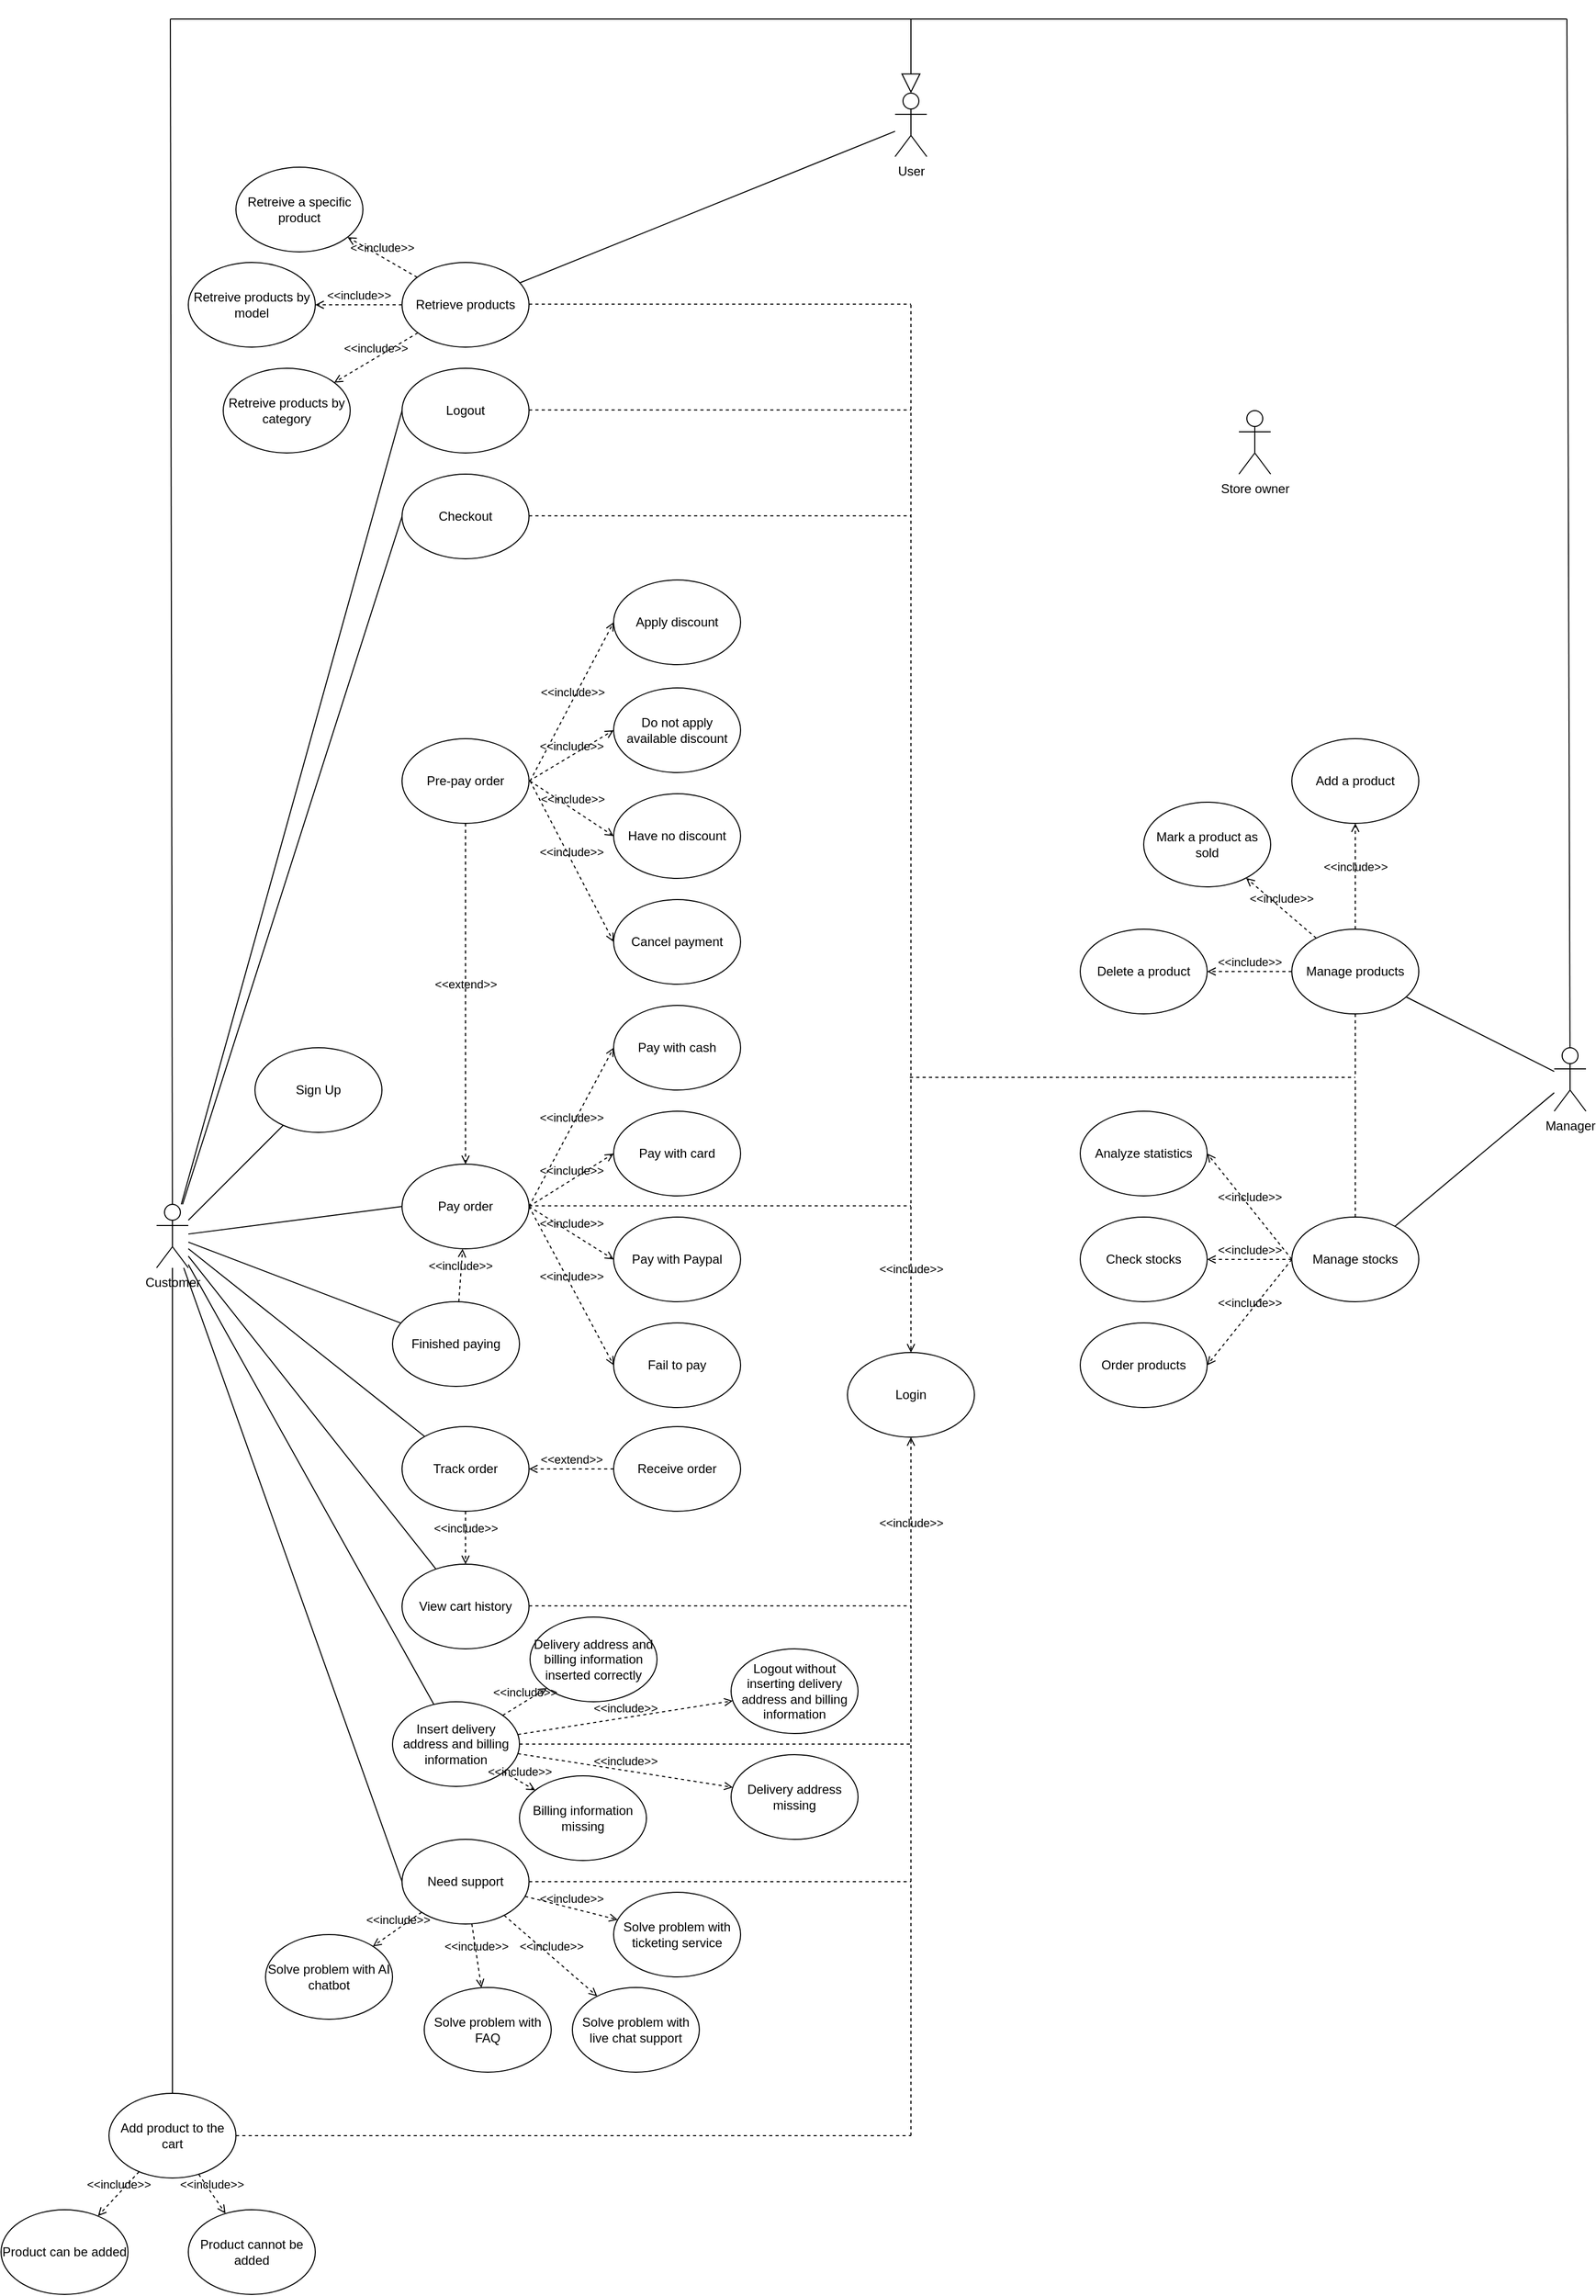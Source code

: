 <mxfile version="24.3.1" type="device">
  <diagram name="Page-1" id="9_ezQ-8PyBTOcKuJSImN">
    <mxGraphModel dx="4148" dy="2386" grid="1" gridSize="10" guides="1" tooltips="1" connect="1" arrows="1" fold="1" page="1" pageScale="1" pageWidth="2339" pageHeight="3300" math="0" shadow="0">
      <root>
        <mxCell id="0" />
        <mxCell id="1" parent="0" />
        <mxCell id="UWHFbUcx-mKo2Qwje1_L-1" value="Pay order" style="ellipse;whiteSpace=wrap;html=1;" parent="1" vertex="1">
          <mxGeometry x="519" y="1882" width="120" height="80" as="geometry" />
        </mxCell>
        <mxCell id="UWHFbUcx-mKo2Qwje1_L-2" value="Pay with card" style="ellipse;whiteSpace=wrap;html=1;" parent="1" vertex="1">
          <mxGeometry x="719" y="1832" width="120" height="80" as="geometry" />
        </mxCell>
        <mxCell id="UWHFbUcx-mKo2Qwje1_L-3" value="Pay with Paypal" style="ellipse;whiteSpace=wrap;html=1;" parent="1" vertex="1">
          <mxGeometry x="719" y="1932" width="120" height="80" as="geometry" />
        </mxCell>
        <mxCell id="UWHFbUcx-mKo2Qwje1_L-4" value="Pay with cash" style="ellipse;whiteSpace=wrap;html=1;" parent="1" vertex="1">
          <mxGeometry x="719" y="1732" width="120" height="80" as="geometry" />
        </mxCell>
        <mxCell id="UWHFbUcx-mKo2Qwje1_L-5" value="Fail to pay" style="ellipse;whiteSpace=wrap;html=1;" parent="1" vertex="1">
          <mxGeometry x="719" y="2032" width="120" height="80" as="geometry" />
        </mxCell>
        <mxCell id="UWHFbUcx-mKo2Qwje1_L-6" value="&amp;lt;&amp;lt;include&amp;gt;&amp;gt;" style="html=1;verticalAlign=bottom;labelBackgroundColor=none;endArrow=open;endFill=0;dashed=1;rounded=0;exitX=1;exitY=0.5;exitDx=0;exitDy=0;entryX=0;entryY=0.5;entryDx=0;entryDy=0;" parent="1" source="UWHFbUcx-mKo2Qwje1_L-1" target="UWHFbUcx-mKo2Qwje1_L-4" edge="1">
          <mxGeometry width="160" relative="1" as="geometry">
            <mxPoint x="649" y="1921.5" as="sourcePoint" />
            <mxPoint x="809" y="1921.5" as="targetPoint" />
          </mxGeometry>
        </mxCell>
        <mxCell id="UWHFbUcx-mKo2Qwje1_L-7" value="&amp;lt;&amp;lt;include&amp;gt;&amp;gt;" style="html=1;verticalAlign=bottom;labelBackgroundColor=none;endArrow=open;endFill=0;dashed=1;rounded=0;exitX=1;exitY=0.5;exitDx=0;exitDy=0;entryX=0;entryY=0.5;entryDx=0;entryDy=0;" parent="1" source="UWHFbUcx-mKo2Qwje1_L-1" target="UWHFbUcx-mKo2Qwje1_L-2" edge="1">
          <mxGeometry width="160" relative="1" as="geometry">
            <mxPoint x="649" y="1932" as="sourcePoint" />
            <mxPoint x="729" y="1782" as="targetPoint" />
          </mxGeometry>
        </mxCell>
        <mxCell id="UWHFbUcx-mKo2Qwje1_L-8" value="&amp;lt;&amp;lt;include&amp;gt;&amp;gt;" style="html=1;verticalAlign=bottom;labelBackgroundColor=none;endArrow=open;endFill=0;dashed=1;rounded=0;entryX=0;entryY=0.5;entryDx=0;entryDy=0;" parent="1" target="UWHFbUcx-mKo2Qwje1_L-3" edge="1">
          <mxGeometry width="160" relative="1" as="geometry">
            <mxPoint x="639" y="1922" as="sourcePoint" />
            <mxPoint x="739" y="1792" as="targetPoint" />
          </mxGeometry>
        </mxCell>
        <mxCell id="UWHFbUcx-mKo2Qwje1_L-9" value="&amp;lt;&amp;lt;include&amp;gt;&amp;gt;" style="html=1;verticalAlign=bottom;labelBackgroundColor=none;endArrow=open;endFill=0;dashed=1;rounded=0;exitX=1;exitY=0.5;exitDx=0;exitDy=0;entryX=0;entryY=0.5;entryDx=0;entryDy=0;" parent="1" source="UWHFbUcx-mKo2Qwje1_L-1" target="UWHFbUcx-mKo2Qwje1_L-5" edge="1">
          <mxGeometry width="160" relative="1" as="geometry">
            <mxPoint x="669" y="1952" as="sourcePoint" />
            <mxPoint x="749" y="1802" as="targetPoint" />
          </mxGeometry>
        </mxCell>
        <mxCell id="UWHFbUcx-mKo2Qwje1_L-10" value="Pre-pay order" style="ellipse;whiteSpace=wrap;html=1;" parent="1" vertex="1">
          <mxGeometry x="519" y="1480" width="120" height="80" as="geometry" />
        </mxCell>
        <mxCell id="UWHFbUcx-mKo2Qwje1_L-11" value="Have no discount&lt;span style=&quot;color: rgba(0, 0, 0, 0); font-family: monospace; font-size: 0px; text-align: start; text-wrap: nowrap;&quot;&gt;%3CmxGraphModel%3E%3Croot%3E%3CmxCell%20id%3D%220%22%2F%3E%3CmxCell%20id%3D%221%22%20parent%3D%220%22%2F%3E%3CmxCell%20id%3D%222%22%20value%3D%22%26amp%3Blt%3B%26amp%3Blt%3Binclude%26amp%3Bgt%3B%26amp%3Bgt%3B%22%20style%3D%22html%3D1%3BverticalAlign%3Dbottom%3BlabelBackgroundColor%3Dnone%3BendArrow%3Dopen%3BendFill%3D0%3Bdashed%3D1%3Brounded%3D0%3BexitX%3D1%3BexitY%3D0.5%3BexitDx%3D0%3BexitDy%3D0%3BentryX%3D0%3BentryY%3D0.5%3BentryDx%3D0%3BentryDy%3D0%3B%22%20edge%3D%221%22%20parent%3D%221%22%3E%3CmxGeometry%20width%3D%22160%22%20relative%3D%221%22%20as%3D%22geometry%22%3E%3CmxPoint%20x%3D%22520%22%20y%3D%22560%22%20as%3D%22sourcePoint%22%2F%3E%3CmxPoint%20x%3D%22600%22%20y%3D%22410%22%20as%3D%22targetPoint%22%2F%3E%3C%2FmxGeometry%3E%3C%2FmxCell%3E%3C%2Froot%3E%3C%2FmxGraphModel%3E&lt;/span&gt;" style="ellipse;whiteSpace=wrap;html=1;" parent="1" vertex="1">
          <mxGeometry x="719" y="1532" width="120" height="80" as="geometry" />
        </mxCell>
        <mxCell id="UWHFbUcx-mKo2Qwje1_L-12" value="Do not apply available discount&lt;span style=&quot;color: rgba(0, 0, 0, 0); font-family: monospace; font-size: 0px; text-align: start; text-wrap: nowrap;&quot;&gt;%3CmxGraphModel%3E%3Croot%3E%3CmxCell%20id%3D%220%22%2F%3E%3CmxCell%20id%3D%221%22%20parent%3D%220%22%2F%3E%3CmxCell%20id%3D%222%22%20value%3D%22Have%20no%20discount%26lt%3Bspan%20style%3D%26quot%3Bcolor%3A%20rgba(0%2C%200%2C%200%2C%200)%3B%20font-family%3A%20monospace%3B%20font-size%3A%200px%3B%20text-align%3A%20start%3B%20text-wrap%3A%20nowrap%3B%26quot%3B%26gt%3B%253CmxGraphModel%253E%253Croot%253E%253CmxCell%2520id%253D%25220%2522%252F%253E%253CmxCell%2520id%253D%25221%2522%2520parent%253D%25220%2522%252F%253E%253CmxCell%2520id%253D%25222%2522%2520value%253D%2522%2526amp%253Blt%253B%2526amp%253Blt%253Binclude%2526amp%253Bgt%253B%2526amp%253Bgt%253B%2522%2520style%253D%2522html%253D1%253BverticalAlign%253Dbottom%253BlabelBackgroundColor%253Dnone%253BendArrow%253Dopen%253BendFill%253D0%253Bdashed%253D1%253Brounded%253D0%253BexitX%253D1%253BexitY%253D0.5%253BexitDx%253D0%253BexitDy%253D0%253BentryX%253D0%253BentryY%253D0.5%253BentryDx%253D0%253BentryDy%253D0%253B%2522%2520edge%253D%25221%2522%2520parent%253D%25221%2522%253E%253CmxGeometry%2520width%253D%2522160%2522%2520relative%253D%25221%2522%2520as%253D%2522geometry%2522%253E%253CmxPoint%2520x%253D%2522520%2522%2520y%253D%2522560%2522%2520as%253D%2522sourcePoint%2522%252F%253E%253CmxPoint%2520x%253D%2522600%2522%2520y%253D%2522410%2522%2520as%253D%2522targetPoint%2522%252F%253E%253C%252FmxGeometry%253E%253C%252FmxCell%253E%253C%252Froot%253E%253C%252FmxGraphModel%253E%26lt%3B%2Fspan%26gt%3B%22%20style%3D%22ellipse%3BwhiteSpace%3Dwrap%3Bhtml%3D1%3B%22%20vertex%3D%221%22%20parent%3D%221%22%3E%3CmxGeometry%20x%3D%22479%22%20y%3D%22240%22%20width%3D%22120%22%20height%3D%2280%22%20as%3D%22geometry%22%2F%3E%3C%2FmxCell%3E%3C%2Froot%3E%3C%2FmxGraphModel%3E&lt;/span&gt;" style="ellipse;whiteSpace=wrap;html=1;" parent="1" vertex="1">
          <mxGeometry x="719" y="1432" width="120" height="80" as="geometry" />
        </mxCell>
        <mxCell id="UWHFbUcx-mKo2Qwje1_L-13" value="Apply discount" style="ellipse;whiteSpace=wrap;html=1;" parent="1" vertex="1">
          <mxGeometry x="719" y="1330" width="120" height="80" as="geometry" />
        </mxCell>
        <mxCell id="UWHFbUcx-mKo2Qwje1_L-14" value="Cancel&lt;span style=&quot;background-color: initial;&quot;&gt;&amp;nbsp;payment&lt;/span&gt;" style="ellipse;whiteSpace=wrap;html=1;" parent="1" vertex="1">
          <mxGeometry x="719" y="1632" width="120" height="80" as="geometry" />
        </mxCell>
        <mxCell id="UWHFbUcx-mKo2Qwje1_L-15" value="&amp;lt;&amp;lt;include&amp;gt;&amp;gt;" style="html=1;verticalAlign=bottom;labelBackgroundColor=none;endArrow=open;endFill=0;dashed=1;rounded=0;entryX=0;entryY=0.5;entryDx=0;entryDy=0;" parent="1" target="UWHFbUcx-mKo2Qwje1_L-13" edge="1">
          <mxGeometry width="160" relative="1" as="geometry">
            <mxPoint x="640" y="1520" as="sourcePoint" />
            <mxPoint x="770" y="1470" as="targetPoint" />
          </mxGeometry>
        </mxCell>
        <mxCell id="UWHFbUcx-mKo2Qwje1_L-16" value="&amp;lt;&amp;lt;include&amp;gt;&amp;gt;" style="html=1;verticalAlign=bottom;labelBackgroundColor=none;endArrow=open;endFill=0;dashed=1;rounded=0;exitX=1;exitY=0.5;exitDx=0;exitDy=0;entryX=0;entryY=0.5;entryDx=0;entryDy=0;" parent="1" source="UWHFbUcx-mKo2Qwje1_L-10" target="UWHFbUcx-mKo2Qwje1_L-12" edge="1">
          <mxGeometry width="160" relative="1" as="geometry">
            <mxPoint x="659" y="1942" as="sourcePoint" />
            <mxPoint x="739" y="1792" as="targetPoint" />
          </mxGeometry>
        </mxCell>
        <mxCell id="UWHFbUcx-mKo2Qwje1_L-17" value="&amp;lt;&amp;lt;include&amp;gt;&amp;gt;" style="html=1;verticalAlign=bottom;labelBackgroundColor=none;endArrow=open;endFill=0;dashed=1;rounded=0;entryX=0;entryY=0.5;entryDx=0;entryDy=0;" parent="1" target="UWHFbUcx-mKo2Qwje1_L-11" edge="1">
          <mxGeometry width="160" relative="1" as="geometry">
            <mxPoint x="640" y="1520" as="sourcePoint" />
            <mxPoint x="729" y="1482" as="targetPoint" />
          </mxGeometry>
        </mxCell>
        <mxCell id="UWHFbUcx-mKo2Qwje1_L-18" value="&amp;lt;&amp;lt;include&amp;gt;&amp;gt;" style="html=1;verticalAlign=bottom;labelBackgroundColor=none;endArrow=open;endFill=0;dashed=1;rounded=0;entryX=0;entryY=0.5;entryDx=0;entryDy=0;" parent="1" target="UWHFbUcx-mKo2Qwje1_L-14" edge="1">
          <mxGeometry width="160" relative="1" as="geometry">
            <mxPoint x="640" y="1520" as="sourcePoint" />
            <mxPoint x="739" y="1492" as="targetPoint" />
          </mxGeometry>
        </mxCell>
        <mxCell id="UWHFbUcx-mKo2Qwje1_L-19" value="&amp;lt;&amp;lt;extend&amp;gt;&amp;gt;" style="html=1;verticalAlign=bottom;labelBackgroundColor=none;endArrow=open;endFill=0;dashed=1;rounded=0;exitX=0.5;exitY=1;exitDx=0;exitDy=0;entryX=0.5;entryY=0;entryDx=0;entryDy=0;" parent="1" source="UWHFbUcx-mKo2Qwje1_L-10" target="UWHFbUcx-mKo2Qwje1_L-1" edge="1">
          <mxGeometry width="160" relative="1" as="geometry">
            <mxPoint x="560" y="1640" as="sourcePoint" />
            <mxPoint x="720" y="1640" as="targetPoint" />
          </mxGeometry>
        </mxCell>
        <mxCell id="UWHFbUcx-mKo2Qwje1_L-20" value="Track order" style="ellipse;whiteSpace=wrap;html=1;" parent="1" vertex="1">
          <mxGeometry x="519" y="2130" width="120" height="80" as="geometry" />
        </mxCell>
        <mxCell id="UWHFbUcx-mKo2Qwje1_L-21" value="Receive order" style="ellipse;whiteSpace=wrap;html=1;" parent="1" vertex="1">
          <mxGeometry x="719" y="2130" width="120" height="80" as="geometry" />
        </mxCell>
        <mxCell id="UWHFbUcx-mKo2Qwje1_L-22" value="&amp;lt;&amp;lt;extend&amp;gt;&amp;gt;" style="html=1;verticalAlign=bottom;labelBackgroundColor=none;endArrow=open;endFill=0;dashed=1;rounded=0;entryX=1;entryY=0.5;entryDx=0;entryDy=0;exitX=0;exitY=0.5;exitDx=0;exitDy=0;" parent="1" source="UWHFbUcx-mKo2Qwje1_L-21" target="UWHFbUcx-mKo2Qwje1_L-20" edge="1">
          <mxGeometry width="160" relative="1" as="geometry">
            <mxPoint x="660" y="2000" as="sourcePoint" />
            <mxPoint x="589" y="1892" as="targetPoint" />
          </mxGeometry>
        </mxCell>
        <mxCell id="UWHFbUcx-mKo2Qwje1_L-23" value="Solve problem with FAQ" style="ellipse;whiteSpace=wrap;html=1;" parent="1" vertex="1">
          <mxGeometry x="540" y="2660" width="120" height="80" as="geometry" />
        </mxCell>
        <mxCell id="UWHFbUcx-mKo2Qwje1_L-24" value="Solve problem with AI chatbot" style="ellipse;whiteSpace=wrap;html=1;" parent="1" vertex="1">
          <mxGeometry x="390" y="2610" width="120" height="80" as="geometry" />
        </mxCell>
        <mxCell id="UWHFbUcx-mKo2Qwje1_L-25" value="Solve problem with ticketing service" style="ellipse;whiteSpace=wrap;html=1;" parent="1" vertex="1">
          <mxGeometry x="719" y="2570" width="120" height="80" as="geometry" />
        </mxCell>
        <mxCell id="UWHFbUcx-mKo2Qwje1_L-26" value="Solve problem with live chat support" style="ellipse;whiteSpace=wrap;html=1;" parent="1" vertex="1">
          <mxGeometry x="680" y="2660" width="120" height="80" as="geometry" />
        </mxCell>
        <mxCell id="UWHFbUcx-mKo2Qwje1_L-27" value="Need support" style="ellipse;whiteSpace=wrap;html=1;" parent="1" vertex="1">
          <mxGeometry x="519" y="2520" width="120" height="80" as="geometry" />
        </mxCell>
        <mxCell id="UWHFbUcx-mKo2Qwje1_L-28" value="&amp;lt;&amp;lt;include&amp;gt;&amp;gt;" style="html=1;verticalAlign=bottom;labelBackgroundColor=none;endArrow=open;endFill=0;dashed=1;rounded=0;" parent="1" source="UWHFbUcx-mKo2Qwje1_L-27" target="UWHFbUcx-mKo2Qwje1_L-23" edge="1">
          <mxGeometry width="160" relative="1" as="geometry">
            <mxPoint x="649" y="2062" as="sourcePoint" />
            <mxPoint x="729" y="2212" as="targetPoint" />
          </mxGeometry>
        </mxCell>
        <mxCell id="UWHFbUcx-mKo2Qwje1_L-29" value="&amp;lt;&amp;lt;include&amp;gt;&amp;gt;" style="html=1;verticalAlign=bottom;labelBackgroundColor=none;endArrow=open;endFill=0;dashed=1;rounded=0;" parent="1" source="UWHFbUcx-mKo2Qwje1_L-27" target="UWHFbUcx-mKo2Qwje1_L-24" edge="1">
          <mxGeometry width="160" relative="1" as="geometry">
            <mxPoint x="649" y="2570" as="sourcePoint" />
            <mxPoint x="729" y="2410" as="targetPoint" />
          </mxGeometry>
        </mxCell>
        <mxCell id="UWHFbUcx-mKo2Qwje1_L-30" value="&amp;lt;&amp;lt;include&amp;gt;&amp;gt;" style="html=1;verticalAlign=bottom;labelBackgroundColor=none;endArrow=open;endFill=0;dashed=1;rounded=0;" parent="1" target="UWHFbUcx-mKo2Qwje1_L-25" edge="1" source="UWHFbUcx-mKo2Qwje1_L-27">
          <mxGeometry width="160" relative="1" as="geometry">
            <mxPoint x="640" y="2560" as="sourcePoint" />
            <mxPoint x="739" y="2420" as="targetPoint" />
          </mxGeometry>
        </mxCell>
        <mxCell id="UWHFbUcx-mKo2Qwje1_L-31" value="&amp;lt;&amp;lt;include&amp;gt;&amp;gt;" style="html=1;verticalAlign=bottom;labelBackgroundColor=none;endArrow=open;endFill=0;dashed=1;rounded=0;" parent="1" target="UWHFbUcx-mKo2Qwje1_L-26" edge="1" source="UWHFbUcx-mKo2Qwje1_L-27">
          <mxGeometry width="160" relative="1" as="geometry">
            <mxPoint x="640" y="2560" as="sourcePoint" />
            <mxPoint x="729" y="2610" as="targetPoint" />
          </mxGeometry>
        </mxCell>
        <mxCell id="UWHFbUcx-mKo2Qwje1_L-32" value="Check stocks" style="ellipse;whiteSpace=wrap;html=1;" parent="1" vertex="1">
          <mxGeometry x="1160" y="1932" width="120" height="80" as="geometry" />
        </mxCell>
        <mxCell id="UWHFbUcx-mKo2Qwje1_L-33" value="Analyze statistics" style="ellipse;whiteSpace=wrap;html=1;" parent="1" vertex="1">
          <mxGeometry x="1160" y="1832" width="120" height="80" as="geometry" />
        </mxCell>
        <mxCell id="UWHFbUcx-mKo2Qwje1_L-34" value="Order products" style="ellipse;whiteSpace=wrap;html=1;" parent="1" vertex="1">
          <mxGeometry x="1160" y="2032" width="120" height="80" as="geometry" />
        </mxCell>
        <mxCell id="UWHFbUcx-mKo2Qwje1_L-35" value="Manage stocks" style="ellipse;whiteSpace=wrap;html=1;" parent="1" vertex="1">
          <mxGeometry x="1360" y="1932" width="120" height="80" as="geometry" />
        </mxCell>
        <mxCell id="UWHFbUcx-mKo2Qwje1_L-36" value="&amp;lt;&amp;lt;include&amp;gt;&amp;gt;" style="html=1;verticalAlign=bottom;labelBackgroundColor=none;endArrow=open;endFill=0;dashed=1;rounded=0;exitX=0;exitY=0.5;exitDx=0;exitDy=0;entryX=1;entryY=0.5;entryDx=0;entryDy=0;" parent="1" source="UWHFbUcx-mKo2Qwje1_L-35" target="UWHFbUcx-mKo2Qwje1_L-33" edge="1">
          <mxGeometry width="160" relative="1" as="geometry">
            <mxPoint x="1270" y="2000" as="sourcePoint" />
            <mxPoint x="1350" y="1850" as="targetPoint" />
          </mxGeometry>
        </mxCell>
        <mxCell id="UWHFbUcx-mKo2Qwje1_L-37" value="&amp;lt;&amp;lt;include&amp;gt;&amp;gt;" style="html=1;verticalAlign=bottom;labelBackgroundColor=none;endArrow=open;endFill=0;dashed=1;rounded=0;exitX=0;exitY=0.5;exitDx=0;exitDy=0;entryX=1;entryY=0.5;entryDx=0;entryDy=0;" parent="1" source="UWHFbUcx-mKo2Qwje1_L-35" target="UWHFbUcx-mKo2Qwje1_L-32" edge="1">
          <mxGeometry width="160" relative="1" as="geometry">
            <mxPoint x="1370" y="1982" as="sourcePoint" />
            <mxPoint x="1290" y="1882" as="targetPoint" />
          </mxGeometry>
        </mxCell>
        <mxCell id="UWHFbUcx-mKo2Qwje1_L-38" value="&amp;lt;&amp;lt;include&amp;gt;&amp;gt;" style="html=1;verticalAlign=bottom;labelBackgroundColor=none;endArrow=open;endFill=0;dashed=1;rounded=0;exitX=0;exitY=0.5;exitDx=0;exitDy=0;entryX=1;entryY=0.5;entryDx=0;entryDy=0;" parent="1" source="UWHFbUcx-mKo2Qwje1_L-35" target="UWHFbUcx-mKo2Qwje1_L-34" edge="1">
          <mxGeometry width="160" relative="1" as="geometry">
            <mxPoint x="1380" y="1992" as="sourcePoint" />
            <mxPoint x="1300" y="1892" as="targetPoint" />
          </mxGeometry>
        </mxCell>
        <mxCell id="UWHFbUcx-mKo2Qwje1_L-39" value="Manager" style="shape=umlActor;verticalLabelPosition=bottom;verticalAlign=top;html=1;outlineConnect=0;" parent="1" vertex="1">
          <mxGeometry x="1608" y="1772" width="30" height="60" as="geometry" />
        </mxCell>
        <mxCell id="UWHFbUcx-mKo2Qwje1_L-40" value="Customer" style="shape=umlActor;verticalLabelPosition=bottom;verticalAlign=top;html=1;outlineConnect=0;shadow=0;" parent="1" vertex="1">
          <mxGeometry x="287" y="1920" width="30" height="60" as="geometry" />
        </mxCell>
        <mxCell id="UWHFbUcx-mKo2Qwje1_L-41" value="" style="endArrow=none;html=1;rounded=0;" parent="1" source="UWHFbUcx-mKo2Qwje1_L-35" target="UWHFbUcx-mKo2Qwje1_L-39" edge="1">
          <mxGeometry width="50" height="50" relative="1" as="geometry">
            <mxPoint x="1410" y="2082" as="sourcePoint" />
            <mxPoint x="1460" y="2032" as="targetPoint" />
          </mxGeometry>
        </mxCell>
        <mxCell id="UWHFbUcx-mKo2Qwje1_L-42" value="" style="endArrow=none;html=1;rounded=0;entryX=0;entryY=0.5;entryDx=0;entryDy=0;" parent="1" source="UWHFbUcx-mKo2Qwje1_L-40" target="UWHFbUcx-mKo2Qwje1_L-1" edge="1">
          <mxGeometry width="50" height="50" relative="1" as="geometry">
            <mxPoint x="460" y="1910" as="sourcePoint" />
            <mxPoint x="510" y="1860" as="targetPoint" />
          </mxGeometry>
        </mxCell>
        <mxCell id="UWHFbUcx-mKo2Qwje1_L-43" value="" style="endArrow=none;html=1;rounded=0;" parent="1" source="UWHFbUcx-mKo2Qwje1_L-40" target="UWHFbUcx-mKo2Qwje1_L-20" edge="1">
          <mxGeometry width="50" height="50" relative="1" as="geometry">
            <mxPoint x="440" y="1960" as="sourcePoint" />
            <mxPoint x="529" y="1932" as="targetPoint" />
          </mxGeometry>
        </mxCell>
        <mxCell id="UWHFbUcx-mKo2Qwje1_L-44" value="" style="endArrow=none;html=1;rounded=0;entryX=0;entryY=0.5;entryDx=0;entryDy=0;" parent="1" source="UWHFbUcx-mKo2Qwje1_L-40" target="UWHFbUcx-mKo2Qwje1_L-27" edge="1">
          <mxGeometry width="50" height="50" relative="1" as="geometry">
            <mxPoint x="460" y="1982" as="sourcePoint" />
            <mxPoint x="520" y="2320" as="targetPoint" />
          </mxGeometry>
        </mxCell>
        <mxCell id="Nc28VD-SjW-t2XOiy1G4-1" value="Logout" style="ellipse;whiteSpace=wrap;html=1;" parent="1" vertex="1">
          <mxGeometry x="519" y="1130" width="120" height="80" as="geometry" />
        </mxCell>
        <mxCell id="Nc28VD-SjW-t2XOiy1G4-2" value="Sign Up" style="ellipse;whiteSpace=wrap;html=1;" parent="1" vertex="1">
          <mxGeometry x="380" y="1772" width="120" height="80" as="geometry" />
        </mxCell>
        <mxCell id="Nc28VD-SjW-t2XOiy1G4-3" value="View cart&amp;nbsp;&lt;span style=&quot;background-color: initial;&quot;&gt;history&lt;/span&gt;" style="ellipse;whiteSpace=wrap;html=1;" parent="1" vertex="1">
          <mxGeometry x="519" y="2260" width="120" height="80" as="geometry" />
        </mxCell>
        <mxCell id="Nc28VD-SjW-t2XOiy1G4-4" value="Checkout" style="ellipse;whiteSpace=wrap;html=1;" parent="1" vertex="1">
          <mxGeometry x="519" y="1230" width="120" height="80" as="geometry" />
        </mxCell>
        <mxCell id="Nc28VD-SjW-t2XOiy1G4-5" value="Login" style="ellipse;whiteSpace=wrap;html=1;" parent="1" vertex="1">
          <mxGeometry x="940" y="2060" width="120" height="80" as="geometry" />
        </mxCell>
        <mxCell id="Nc28VD-SjW-t2XOiy1G4-7" value="Retrieve products" style="ellipse;whiteSpace=wrap;html=1;" parent="1" vertex="1">
          <mxGeometry x="519" y="1030" width="120" height="80" as="geometry" />
        </mxCell>
        <mxCell id="Nc28VD-SjW-t2XOiy1G4-9" value="&amp;lt;&amp;lt;include&amp;gt;&amp;gt;" style="html=1;verticalAlign=bottom;labelBackgroundColor=none;endArrow=open;endFill=0;dashed=1;rounded=0;exitX=0.5;exitY=1;exitDx=0;exitDy=0;entryX=0.5;entryY=0;entryDx=0;entryDy=0;" parent="1" source="UWHFbUcx-mKo2Qwje1_L-20" target="Nc28VD-SjW-t2XOiy1G4-3" edge="1">
          <mxGeometry width="160" relative="1" as="geometry">
            <mxPoint x="649" y="2225" as="sourcePoint" />
            <mxPoint x="729" y="2375" as="targetPoint" />
          </mxGeometry>
        </mxCell>
        <mxCell id="Nc28VD-SjW-t2XOiy1G4-10" value="" style="endArrow=none;html=1;rounded=0;" parent="1" target="Nc28VD-SjW-t2XOiy1G4-3" edge="1" source="UWHFbUcx-mKo2Qwje1_L-40">
          <mxGeometry width="50" height="50" relative="1" as="geometry">
            <mxPoint x="390" y="1960" as="sourcePoint" />
            <mxPoint x="529" y="2570" as="targetPoint" />
          </mxGeometry>
        </mxCell>
        <mxCell id="Nc28VD-SjW-t2XOiy1G4-12" value="" style="endArrow=none;dashed=1;html=1;rounded=0;exitX=1;exitY=0.5;exitDx=0;exitDy=0;" parent="1" edge="1">
          <mxGeometry width="50" height="50" relative="1" as="geometry">
            <mxPoint x="639" y="1069.38" as="sourcePoint" />
            <mxPoint x="1000" y="1069.38" as="targetPoint" />
          </mxGeometry>
        </mxCell>
        <mxCell id="Nc28VD-SjW-t2XOiy1G4-13" value="" style="endArrow=none;dashed=1;html=1;rounded=0;exitX=1;exitY=0.5;exitDx=0;exitDy=0;" parent="1" edge="1">
          <mxGeometry width="50" height="50" relative="1" as="geometry">
            <mxPoint x="639" y="1169.38" as="sourcePoint" />
            <mxPoint x="1000" y="1169.38" as="targetPoint" />
          </mxGeometry>
        </mxCell>
        <mxCell id="Nc28VD-SjW-t2XOiy1G4-14" value="" style="endArrow=none;dashed=1;html=1;rounded=0;exitX=1;exitY=0.5;exitDx=0;exitDy=0;" parent="1" edge="1">
          <mxGeometry width="50" height="50" relative="1" as="geometry">
            <mxPoint x="639" y="1269.38" as="sourcePoint" />
            <mxPoint x="1000" y="1269.38" as="targetPoint" />
          </mxGeometry>
        </mxCell>
        <mxCell id="Nc28VD-SjW-t2XOiy1G4-15" value="" style="endArrow=none;html=1;rounded=0;" parent="1" source="g4NsDzrn2Vw0t44KkcOc-18" target="Nc28VD-SjW-t2XOiy1G4-7" edge="1">
          <mxGeometry width="50" height="50" relative="1" as="geometry">
            <mxPoint x="380" y="1792" as="sourcePoint" />
            <mxPoint x="507" y="1752" as="targetPoint" />
          </mxGeometry>
        </mxCell>
        <mxCell id="Nc28VD-SjW-t2XOiy1G4-16" value="" style="endArrow=none;html=1;rounded=0;entryX=0;entryY=0.5;entryDx=0;entryDy=0;" parent="1" source="UWHFbUcx-mKo2Qwje1_L-40" target="Nc28VD-SjW-t2XOiy1G4-1" edge="1">
          <mxGeometry width="50" height="50" relative="1" as="geometry">
            <mxPoint x="402" y="1972" as="sourcePoint" />
            <mxPoint x="529" y="1280" as="targetPoint" />
          </mxGeometry>
        </mxCell>
        <mxCell id="Nc28VD-SjW-t2XOiy1G4-17" value="" style="endArrow=none;html=1;rounded=0;entryX=0;entryY=0.5;entryDx=0;entryDy=0;" parent="1" target="Nc28VD-SjW-t2XOiy1G4-4" edge="1" source="UWHFbUcx-mKo2Qwje1_L-40">
          <mxGeometry width="50" height="50" relative="1" as="geometry">
            <mxPoint x="390" y="1960" as="sourcePoint" />
            <mxPoint x="529" y="1180" as="targetPoint" />
          </mxGeometry>
        </mxCell>
        <mxCell id="Nc28VD-SjW-t2XOiy1G4-18" value="" style="endArrow=none;html=1;rounded=0;" parent="1" target="Nc28VD-SjW-t2XOiy1G4-2" edge="1" source="UWHFbUcx-mKo2Qwje1_L-40">
          <mxGeometry width="50" height="50" relative="1" as="geometry">
            <mxPoint x="390" y="1960" as="sourcePoint" />
            <mxPoint x="450" y="1160" as="targetPoint" />
          </mxGeometry>
        </mxCell>
        <mxCell id="Nc28VD-SjW-t2XOiy1G4-19" value="" style="endArrow=none;dashed=1;html=1;rounded=0;exitX=1;exitY=0.5;exitDx=0;exitDy=0;" parent="1" edge="1">
          <mxGeometry width="50" height="50" relative="1" as="geometry">
            <mxPoint x="639" y="1921.38" as="sourcePoint" />
            <mxPoint x="1000" y="1921.38" as="targetPoint" />
          </mxGeometry>
        </mxCell>
        <mxCell id="Nc28VD-SjW-t2XOiy1G4-20" value="" style="endArrow=none;dashed=1;html=1;rounded=0;exitX=1;exitY=0.5;exitDx=0;exitDy=0;" parent="1" edge="1">
          <mxGeometry width="50" height="50" relative="1" as="geometry">
            <mxPoint x="639" y="2299.38" as="sourcePoint" />
            <mxPoint x="1000" y="2299.38" as="targetPoint" />
          </mxGeometry>
        </mxCell>
        <mxCell id="Nc28VD-SjW-t2XOiy1G4-21" value="" style="endArrow=none;dashed=1;html=1;rounded=0;exitX=1;exitY=0.5;exitDx=0;exitDy=0;" parent="1" edge="1">
          <mxGeometry width="50" height="50" relative="1" as="geometry">
            <mxPoint x="639" y="2560" as="sourcePoint" />
            <mxPoint x="1000" y="2560" as="targetPoint" />
          </mxGeometry>
        </mxCell>
        <mxCell id="Nc28VD-SjW-t2XOiy1G4-22" value="" style="endArrow=none;dashed=1;html=1;rounded=0;exitX=1;exitY=0.5;exitDx=0;exitDy=0;" parent="1" edge="1">
          <mxGeometry width="50" height="50" relative="1" as="geometry">
            <mxPoint x="999" y="1800" as="sourcePoint" />
            <mxPoint x="1420" y="1800" as="targetPoint" />
          </mxGeometry>
        </mxCell>
        <mxCell id="Nc28VD-SjW-t2XOiy1G4-23" value="" style="endArrow=none;dashed=1;html=1;rounded=0;exitX=0.5;exitY=0;exitDx=0;exitDy=0;" parent="1" source="UWHFbUcx-mKo2Qwje1_L-35" edge="1">
          <mxGeometry width="50" height="50" relative="1" as="geometry">
            <mxPoint x="1009" y="1810" as="sourcePoint" />
            <mxPoint x="1420" y="1800" as="targetPoint" />
          </mxGeometry>
        </mxCell>
        <mxCell id="Nc28VD-SjW-t2XOiy1G4-24" value="&amp;lt;&amp;lt;include&amp;gt;&amp;gt;" style="html=1;verticalAlign=bottom;labelBackgroundColor=none;endArrow=open;endFill=0;dashed=1;rounded=0;entryX=0.5;entryY=0;entryDx=0;entryDy=0;" parent="1" target="Nc28VD-SjW-t2XOiy1G4-5" edge="1">
          <mxGeometry x="0.859" width="160" relative="1" as="geometry">
            <mxPoint x="1000" y="1070" as="sourcePoint" />
            <mxPoint x="969" y="1410" as="targetPoint" />
            <mxPoint as="offset" />
          </mxGeometry>
        </mxCell>
        <mxCell id="Nc28VD-SjW-t2XOiy1G4-25" value="&amp;lt;&amp;lt;include&amp;gt;&amp;gt;" style="html=1;verticalAlign=bottom;labelBackgroundColor=none;endArrow=open;endFill=0;dashed=1;rounded=0;entryX=0.5;entryY=1;entryDx=0;entryDy=0;" parent="1" target="Nc28VD-SjW-t2XOiy1G4-5" edge="1">
          <mxGeometry x="0.727" width="160" relative="1" as="geometry">
            <mxPoint x="1000" y="2800" as="sourcePoint" />
            <mxPoint x="729" y="2710" as="targetPoint" />
            <mxPoint as="offset" />
          </mxGeometry>
        </mxCell>
        <mxCell id="Nc28VD-SjW-t2XOiy1G4-26" value="Store owner" style="shape=umlActor;verticalLabelPosition=bottom;verticalAlign=top;html=1;outlineConnect=0;" parent="1" vertex="1">
          <mxGeometry x="1310" y="1170" width="30" height="60" as="geometry" />
        </mxCell>
        <mxCell id="g4NsDzrn2Vw0t44KkcOc-1" value="Manage products" style="ellipse;whiteSpace=wrap;html=1;" vertex="1" parent="1">
          <mxGeometry x="1360" y="1660" width="120" height="80" as="geometry" />
        </mxCell>
        <mxCell id="g4NsDzrn2Vw0t44KkcOc-3" value="" style="endArrow=none;html=1;rounded=0;" edge="1" parent="1" source="g4NsDzrn2Vw0t44KkcOc-1" target="UWHFbUcx-mKo2Qwje1_L-39">
          <mxGeometry width="50" height="50" relative="1" as="geometry">
            <mxPoint x="1467" y="1951" as="sourcePoint" />
            <mxPoint x="1618" y="1825" as="targetPoint" />
          </mxGeometry>
        </mxCell>
        <mxCell id="g4NsDzrn2Vw0t44KkcOc-4" value="Add a product" style="ellipse;whiteSpace=wrap;html=1;" vertex="1" parent="1">
          <mxGeometry x="1360" y="1480" width="120" height="80" as="geometry" />
        </mxCell>
        <mxCell id="g4NsDzrn2Vw0t44KkcOc-5" value="&amp;lt;&amp;lt;include&amp;gt;&amp;gt;" style="html=1;verticalAlign=bottom;labelBackgroundColor=none;endArrow=open;endFill=0;dashed=1;rounded=0;" edge="1" parent="1" source="g4NsDzrn2Vw0t44KkcOc-1" target="g4NsDzrn2Vw0t44KkcOc-4">
          <mxGeometry width="160" relative="1" as="geometry">
            <mxPoint x="1370" y="1982" as="sourcePoint" />
            <mxPoint x="1290" y="1882" as="targetPoint" />
          </mxGeometry>
        </mxCell>
        <mxCell id="g4NsDzrn2Vw0t44KkcOc-6" value="" style="endArrow=none;dashed=1;html=1;rounded=0;exitX=0.5;exitY=1;exitDx=0;exitDy=0;" edge="1" parent="1" source="g4NsDzrn2Vw0t44KkcOc-1">
          <mxGeometry width="50" height="50" relative="1" as="geometry">
            <mxPoint x="1430" y="1942" as="sourcePoint" />
            <mxPoint x="1420" y="1800" as="targetPoint" />
          </mxGeometry>
        </mxCell>
        <mxCell id="g4NsDzrn2Vw0t44KkcOc-7" value="Delete a product" style="ellipse;whiteSpace=wrap;html=1;" vertex="1" parent="1">
          <mxGeometry x="1160" y="1660" width="120" height="80" as="geometry" />
        </mxCell>
        <mxCell id="g4NsDzrn2Vw0t44KkcOc-8" value="&amp;lt;&amp;lt;include&amp;gt;&amp;gt;" style="html=1;verticalAlign=bottom;labelBackgroundColor=none;endArrow=open;endFill=0;dashed=1;rounded=0;" edge="1" parent="1" target="g4NsDzrn2Vw0t44KkcOc-7" source="g4NsDzrn2Vw0t44KkcOc-1">
          <mxGeometry width="160" relative="1" as="geometry">
            <mxPoint x="1560" y="1710" as="sourcePoint" />
            <mxPoint x="1430" y="1932" as="targetPoint" />
          </mxGeometry>
        </mxCell>
        <mxCell id="g4NsDzrn2Vw0t44KkcOc-9" value="Mark a product as sold" style="ellipse;whiteSpace=wrap;html=1;" vertex="1" parent="1">
          <mxGeometry x="1220" y="1540" width="120" height="80" as="geometry" />
        </mxCell>
        <mxCell id="g4NsDzrn2Vw0t44KkcOc-10" value="&amp;lt;&amp;lt;include&amp;gt;&amp;gt;" style="html=1;verticalAlign=bottom;labelBackgroundColor=none;endArrow=open;endFill=0;dashed=1;rounded=0;" edge="1" parent="1" target="g4NsDzrn2Vw0t44KkcOc-9" source="g4NsDzrn2Vw0t44KkcOc-1">
          <mxGeometry width="160" relative="1" as="geometry">
            <mxPoint x="1280" y="1720" as="sourcePoint" />
            <mxPoint x="1150" y="1942" as="targetPoint" />
          </mxGeometry>
        </mxCell>
        <mxCell id="g4NsDzrn2Vw0t44KkcOc-11" value="Retreive products by model" style="ellipse;whiteSpace=wrap;html=1;" vertex="1" parent="1">
          <mxGeometry x="317" y="1030" width="120" height="80" as="geometry" />
        </mxCell>
        <mxCell id="g4NsDzrn2Vw0t44KkcOc-12" value="&amp;lt;&amp;lt;include&amp;gt;&amp;gt;" style="html=1;verticalAlign=bottom;labelBackgroundColor=none;endArrow=open;endFill=0;dashed=1;rounded=0;" edge="1" parent="1" target="g4NsDzrn2Vw0t44KkcOc-11" source="Nc28VD-SjW-t2XOiy1G4-7">
          <mxGeometry width="160" relative="1" as="geometry">
            <mxPoint x="730" y="1100" as="sourcePoint" />
            <mxPoint x="600" y="1322" as="targetPoint" />
          </mxGeometry>
        </mxCell>
        <mxCell id="g4NsDzrn2Vw0t44KkcOc-13" value="Retreive products by category" style="ellipse;whiteSpace=wrap;html=1;" vertex="1" parent="1">
          <mxGeometry x="350" y="1130" width="120" height="80" as="geometry" />
        </mxCell>
        <mxCell id="g4NsDzrn2Vw0t44KkcOc-14" value="&amp;lt;&amp;lt;include&amp;gt;&amp;gt;" style="html=1;verticalAlign=bottom;labelBackgroundColor=none;endArrow=open;endFill=0;dashed=1;rounded=0;" edge="1" parent="1" target="g4NsDzrn2Vw0t44KkcOc-13" source="Nc28VD-SjW-t2XOiy1G4-7">
          <mxGeometry width="160" relative="1" as="geometry">
            <mxPoint x="579" y="1070" as="sourcePoint" />
            <mxPoint x="449" y="1292" as="targetPoint" />
          </mxGeometry>
        </mxCell>
        <mxCell id="g4NsDzrn2Vw0t44KkcOc-15" value="Retreive a specific product" style="ellipse;whiteSpace=wrap;html=1;" vertex="1" parent="1">
          <mxGeometry x="362" y="940" width="120" height="80" as="geometry" />
        </mxCell>
        <mxCell id="g4NsDzrn2Vw0t44KkcOc-16" value="&amp;lt;&amp;lt;include&amp;gt;&amp;gt;" style="html=1;verticalAlign=bottom;labelBackgroundColor=none;endArrow=open;endFill=0;dashed=1;rounded=0;" edge="1" parent="1" target="g4NsDzrn2Vw0t44KkcOc-15" source="Nc28VD-SjW-t2XOiy1G4-7">
          <mxGeometry width="160" relative="1" as="geometry">
            <mxPoint x="430" y="1100" as="sourcePoint" />
            <mxPoint x="300" y="1322" as="targetPoint" />
          </mxGeometry>
        </mxCell>
        <mxCell id="g4NsDzrn2Vw0t44KkcOc-17" value="&lt;div&gt;&lt;br&gt;&lt;/div&gt;" style="endArrow=block;endSize=16;endFill=0;html=1;rounded=0;" edge="1" parent="1" target="g4NsDzrn2Vw0t44KkcOc-18">
          <mxGeometry x="-0.265" y="-110" width="160" relative="1" as="geometry">
            <mxPoint x="1000" y="800" as="sourcePoint" />
            <mxPoint x="320" y="1960" as="targetPoint" />
            <mxPoint as="offset" />
          </mxGeometry>
        </mxCell>
        <mxCell id="g4NsDzrn2Vw0t44KkcOc-18" value="User" style="shape=umlActor;verticalLabelPosition=bottom;verticalAlign=top;html=1;outlineConnect=0;" vertex="1" parent="1">
          <mxGeometry x="985" y="870" width="30" height="60" as="geometry" />
        </mxCell>
        <mxCell id="g4NsDzrn2Vw0t44KkcOc-20" value="" style="endArrow=none;html=1;rounded=0;" edge="1" parent="1">
          <mxGeometry width="50" height="50" relative="1" as="geometry">
            <mxPoint x="1620" y="800" as="sourcePoint" />
            <mxPoint x="300" y="800" as="targetPoint" />
          </mxGeometry>
        </mxCell>
        <mxCell id="g4NsDzrn2Vw0t44KkcOc-21" value="" style="endArrow=none;html=1;rounded=0;" edge="1" parent="1" target="UWHFbUcx-mKo2Qwje1_L-39">
          <mxGeometry width="50" height="50" relative="1" as="geometry">
            <mxPoint x="1620" y="800" as="sourcePoint" />
            <mxPoint x="650" y="1069" as="targetPoint" />
          </mxGeometry>
        </mxCell>
        <mxCell id="g4NsDzrn2Vw0t44KkcOc-23" value="" style="endArrow=none;html=1;rounded=0;" edge="1" parent="1" target="UWHFbUcx-mKo2Qwje1_L-40">
          <mxGeometry width="50" height="50" relative="1" as="geometry">
            <mxPoint x="300" y="800" as="sourcePoint" />
            <mxPoint x="260" y="1650" as="targetPoint" />
          </mxGeometry>
        </mxCell>
        <mxCell id="g4NsDzrn2Vw0t44KkcOc-26" value="Add product to the cart" style="ellipse;whiteSpace=wrap;html=1;" vertex="1" parent="1">
          <mxGeometry x="242" y="2760" width="120" height="80" as="geometry" />
        </mxCell>
        <mxCell id="g4NsDzrn2Vw0t44KkcOc-27" value="" style="endArrow=none;html=1;rounded=0;" edge="1" parent="1" source="UWHFbUcx-mKo2Qwje1_L-40" target="g4NsDzrn2Vw0t44KkcOc-26">
          <mxGeometry width="50" height="50" relative="1" as="geometry">
            <mxPoint x="323" y="1990" as="sourcePoint" />
            <mxPoint x="529" y="2570" as="targetPoint" />
          </mxGeometry>
        </mxCell>
        <mxCell id="g4NsDzrn2Vw0t44KkcOc-28" value="Product can be added" style="ellipse;whiteSpace=wrap;html=1;" vertex="1" parent="1">
          <mxGeometry x="140" y="2870" width="120" height="80" as="geometry" />
        </mxCell>
        <mxCell id="g4NsDzrn2Vw0t44KkcOc-29" value="&amp;lt;&amp;lt;include&amp;gt;&amp;gt;" style="html=1;verticalAlign=bottom;labelBackgroundColor=none;endArrow=open;endFill=0;dashed=1;rounded=0;" edge="1" parent="1" target="g4NsDzrn2Vw0t44KkcOc-28" source="g4NsDzrn2Vw0t44KkcOc-26">
          <mxGeometry width="160" relative="1" as="geometry">
            <mxPoint x="530" y="2910" as="sourcePoint" />
            <mxPoint x="460" y="2820" as="targetPoint" />
          </mxGeometry>
        </mxCell>
        <mxCell id="g4NsDzrn2Vw0t44KkcOc-30" value="Product cannot be added" style="ellipse;whiteSpace=wrap;html=1;" vertex="1" parent="1">
          <mxGeometry x="317" y="2870" width="120" height="80" as="geometry" />
        </mxCell>
        <mxCell id="g4NsDzrn2Vw0t44KkcOc-31" value="&amp;lt;&amp;lt;include&amp;gt;&amp;gt;" style="html=1;verticalAlign=bottom;labelBackgroundColor=none;endArrow=open;endFill=0;dashed=1;rounded=0;" edge="1" parent="1" target="g4NsDzrn2Vw0t44KkcOc-30" source="g4NsDzrn2Vw0t44KkcOc-26">
          <mxGeometry width="160" relative="1" as="geometry">
            <mxPoint x="653" y="2844" as="sourcePoint" />
            <mxPoint x="649" y="2830" as="targetPoint" />
          </mxGeometry>
        </mxCell>
        <mxCell id="g4NsDzrn2Vw0t44KkcOc-32" value="" style="endArrow=none;dashed=1;html=1;rounded=0;exitX=1;exitY=0.5;exitDx=0;exitDy=0;" edge="1" parent="1" source="g4NsDzrn2Vw0t44KkcOc-26">
          <mxGeometry width="50" height="50" relative="1" as="geometry">
            <mxPoint x="649" y="2570" as="sourcePoint" />
            <mxPoint x="1000" y="2800" as="targetPoint" />
          </mxGeometry>
        </mxCell>
        <mxCell id="g4NsDzrn2Vw0t44KkcOc-33" value="Finished paying" style="ellipse;whiteSpace=wrap;html=1;" vertex="1" parent="1">
          <mxGeometry x="510" y="2012" width="120" height="80" as="geometry" />
        </mxCell>
        <mxCell id="g4NsDzrn2Vw0t44KkcOc-34" value="" style="endArrow=none;html=1;rounded=0;" edge="1" parent="1" source="UWHFbUcx-mKo2Qwje1_L-40" target="g4NsDzrn2Vw0t44KkcOc-33">
          <mxGeometry width="50" height="50" relative="1" as="geometry">
            <mxPoint x="327" y="1984" as="sourcePoint" />
            <mxPoint x="529" y="2310" as="targetPoint" />
          </mxGeometry>
        </mxCell>
        <mxCell id="g4NsDzrn2Vw0t44KkcOc-35" value="&amp;lt;&amp;lt;include&amp;gt;&amp;gt;" style="html=1;verticalAlign=bottom;labelBackgroundColor=none;endArrow=open;endFill=0;dashed=1;rounded=0;" edge="1" parent="1" source="g4NsDzrn2Vw0t44KkcOc-33" target="UWHFbUcx-mKo2Qwje1_L-1">
          <mxGeometry width="160" relative="1" as="geometry">
            <mxPoint x="649" y="1932" as="sourcePoint" />
            <mxPoint x="630" y="2000" as="targetPoint" />
          </mxGeometry>
        </mxCell>
        <mxCell id="g4NsDzrn2Vw0t44KkcOc-36" value="Insert delivery address and billing information" style="ellipse;whiteSpace=wrap;html=1;" vertex="1" parent="1">
          <mxGeometry x="510" y="2390" width="120" height="80" as="geometry" />
        </mxCell>
        <mxCell id="g4NsDzrn2Vw0t44KkcOc-37" value="" style="endArrow=none;html=1;rounded=0;" edge="1" parent="1" source="UWHFbUcx-mKo2Qwje1_L-40" target="g4NsDzrn2Vw0t44KkcOc-36">
          <mxGeometry width="50" height="50" relative="1" as="geometry">
            <mxPoint x="350" y="2070" as="sourcePoint" />
            <mxPoint x="552" y="2396" as="targetPoint" />
          </mxGeometry>
        </mxCell>
        <mxCell id="g4NsDzrn2Vw0t44KkcOc-38" value="Delivery address and billing information inserted correctly" style="ellipse;whiteSpace=wrap;html=1;" vertex="1" parent="1">
          <mxGeometry x="640" y="2310" width="120" height="80" as="geometry" />
        </mxCell>
        <mxCell id="g4NsDzrn2Vw0t44KkcOc-39" value="&amp;lt;&amp;lt;include&amp;gt;&amp;gt;" style="html=1;verticalAlign=bottom;labelBackgroundColor=none;endArrow=open;endFill=0;dashed=1;rounded=0;" edge="1" parent="1" target="g4NsDzrn2Vw0t44KkcOc-38" source="g4NsDzrn2Vw0t44KkcOc-36">
          <mxGeometry width="160" relative="1" as="geometry">
            <mxPoint x="590.003" y="2397.291" as="sourcePoint" />
            <mxPoint x="674.61" y="2150" as="targetPoint" />
          </mxGeometry>
        </mxCell>
        <mxCell id="g4NsDzrn2Vw0t44KkcOc-41" value="Delivery address missing" style="ellipse;whiteSpace=wrap;html=1;" vertex="1" parent="1">
          <mxGeometry x="830" y="2440" width="120" height="80" as="geometry" />
        </mxCell>
        <mxCell id="g4NsDzrn2Vw0t44KkcOc-42" value="&amp;lt;&amp;lt;include&amp;gt;&amp;gt;" style="html=1;verticalAlign=bottom;labelBackgroundColor=none;endArrow=open;endFill=0;dashed=1;rounded=0;" edge="1" parent="1" target="g4NsDzrn2Vw0t44KkcOc-41" source="g4NsDzrn2Vw0t44KkcOc-36">
          <mxGeometry width="160" relative="1" as="geometry">
            <mxPoint x="624" y="2413" as="sourcePoint" />
            <mxPoint x="684.61" y="2160" as="targetPoint" />
          </mxGeometry>
        </mxCell>
        <mxCell id="g4NsDzrn2Vw0t44KkcOc-43" value="Billing information missing" style="ellipse;whiteSpace=wrap;html=1;" vertex="1" parent="1">
          <mxGeometry x="630" y="2460" width="120" height="80" as="geometry" />
        </mxCell>
        <mxCell id="g4NsDzrn2Vw0t44KkcOc-44" value="&amp;lt;&amp;lt;include&amp;gt;&amp;gt;" style="html=1;verticalAlign=bottom;labelBackgroundColor=none;endArrow=open;endFill=0;dashed=1;rounded=0;" edge="1" parent="1" target="g4NsDzrn2Vw0t44KkcOc-43" source="g4NsDzrn2Vw0t44KkcOc-36">
          <mxGeometry width="160" relative="1" as="geometry">
            <mxPoint x="634" y="2423" as="sourcePoint" />
            <mxPoint x="694.61" y="2170" as="targetPoint" />
          </mxGeometry>
        </mxCell>
        <mxCell id="g4NsDzrn2Vw0t44KkcOc-45" value="Logout without inserting delivery address and billing information" style="ellipse;whiteSpace=wrap;html=1;" vertex="1" parent="1">
          <mxGeometry x="830" y="2340" width="120" height="80" as="geometry" />
        </mxCell>
        <mxCell id="g4NsDzrn2Vw0t44KkcOc-46" value="&amp;lt;&amp;lt;include&amp;gt;&amp;gt;" style="html=1;verticalAlign=bottom;labelBackgroundColor=none;endArrow=open;endFill=0;dashed=1;rounded=0;" edge="1" parent="1" target="g4NsDzrn2Vw0t44KkcOc-45" source="g4NsDzrn2Vw0t44KkcOc-36">
          <mxGeometry width="160" relative="1" as="geometry">
            <mxPoint x="644" y="2433" as="sourcePoint" />
            <mxPoint x="704.61" y="2180" as="targetPoint" />
          </mxGeometry>
        </mxCell>
        <mxCell id="g4NsDzrn2Vw0t44KkcOc-47" value="" style="endArrow=none;dashed=1;html=1;rounded=0;exitX=1;exitY=0.5;exitDx=0;exitDy=0;" edge="1" parent="1" source="g4NsDzrn2Vw0t44KkcOc-36">
          <mxGeometry width="50" height="50" relative="1" as="geometry">
            <mxPoint x="649" y="2570" as="sourcePoint" />
            <mxPoint x="1000" y="2430" as="targetPoint" />
          </mxGeometry>
        </mxCell>
      </root>
    </mxGraphModel>
  </diagram>
</mxfile>
